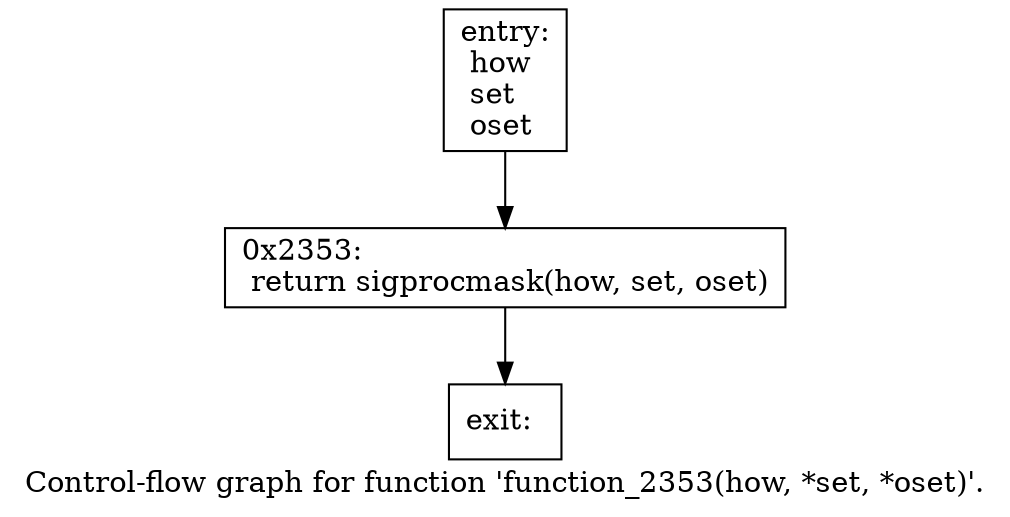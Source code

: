 digraph "Control-flow graph for function 'function_2353(how, *set, *oset)'." {
  label="Control-flow graph for function 'function_2353(how, *set, *oset)'.";
  node [shape=record];

  Node0770F620 [label="{entry:\l  how\l  set\l  oset\l}"];
  Node0770F620 -> Node0770F860;
  Node0770F860 [label="{0x2353:\l  return sigprocmask(how, set, oset)\l}"];
  Node0770F860 -> Node0770F7D0;
  Node0770F7D0 [label="{exit:\l}"];

}

